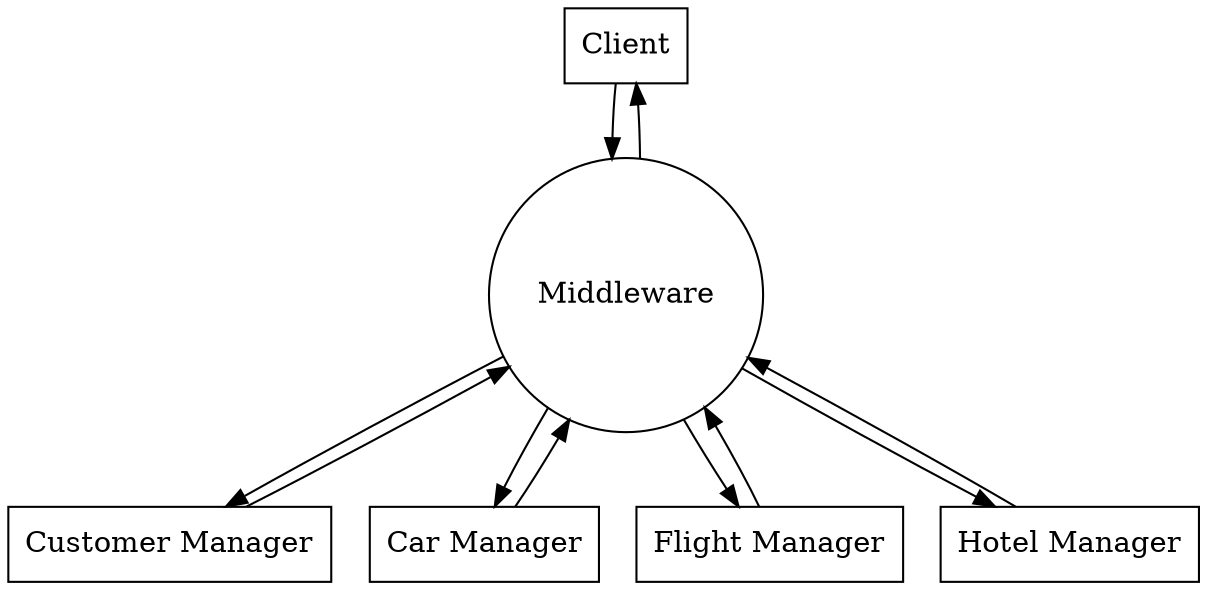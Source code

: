 digraph G {
    client [label="Client", shape="rectangle"];
    middleware [label="Middleware", shape="circle"];
    customer_manager [label="Customer Manager", shape="rectangle"];
    car_manager [label="Car Manager", shape="rectangle"];
    flight_manager [label="Flight Manager", shape="rectangle"];
    hotel_manager [label="Hotel Manager", shape="rectangle"];

    client -> middleware;
    middleware -> client;

    middleware -> customer_manager;
    customer_manager -> middleware;

    middleware -> car_manager;
    car_manager -> middleware;

    middleware -> flight_manager;
    flight_manager -> middleware;

    middleware -> hotel_manager;
    hotel_manager -> middleware;

}
